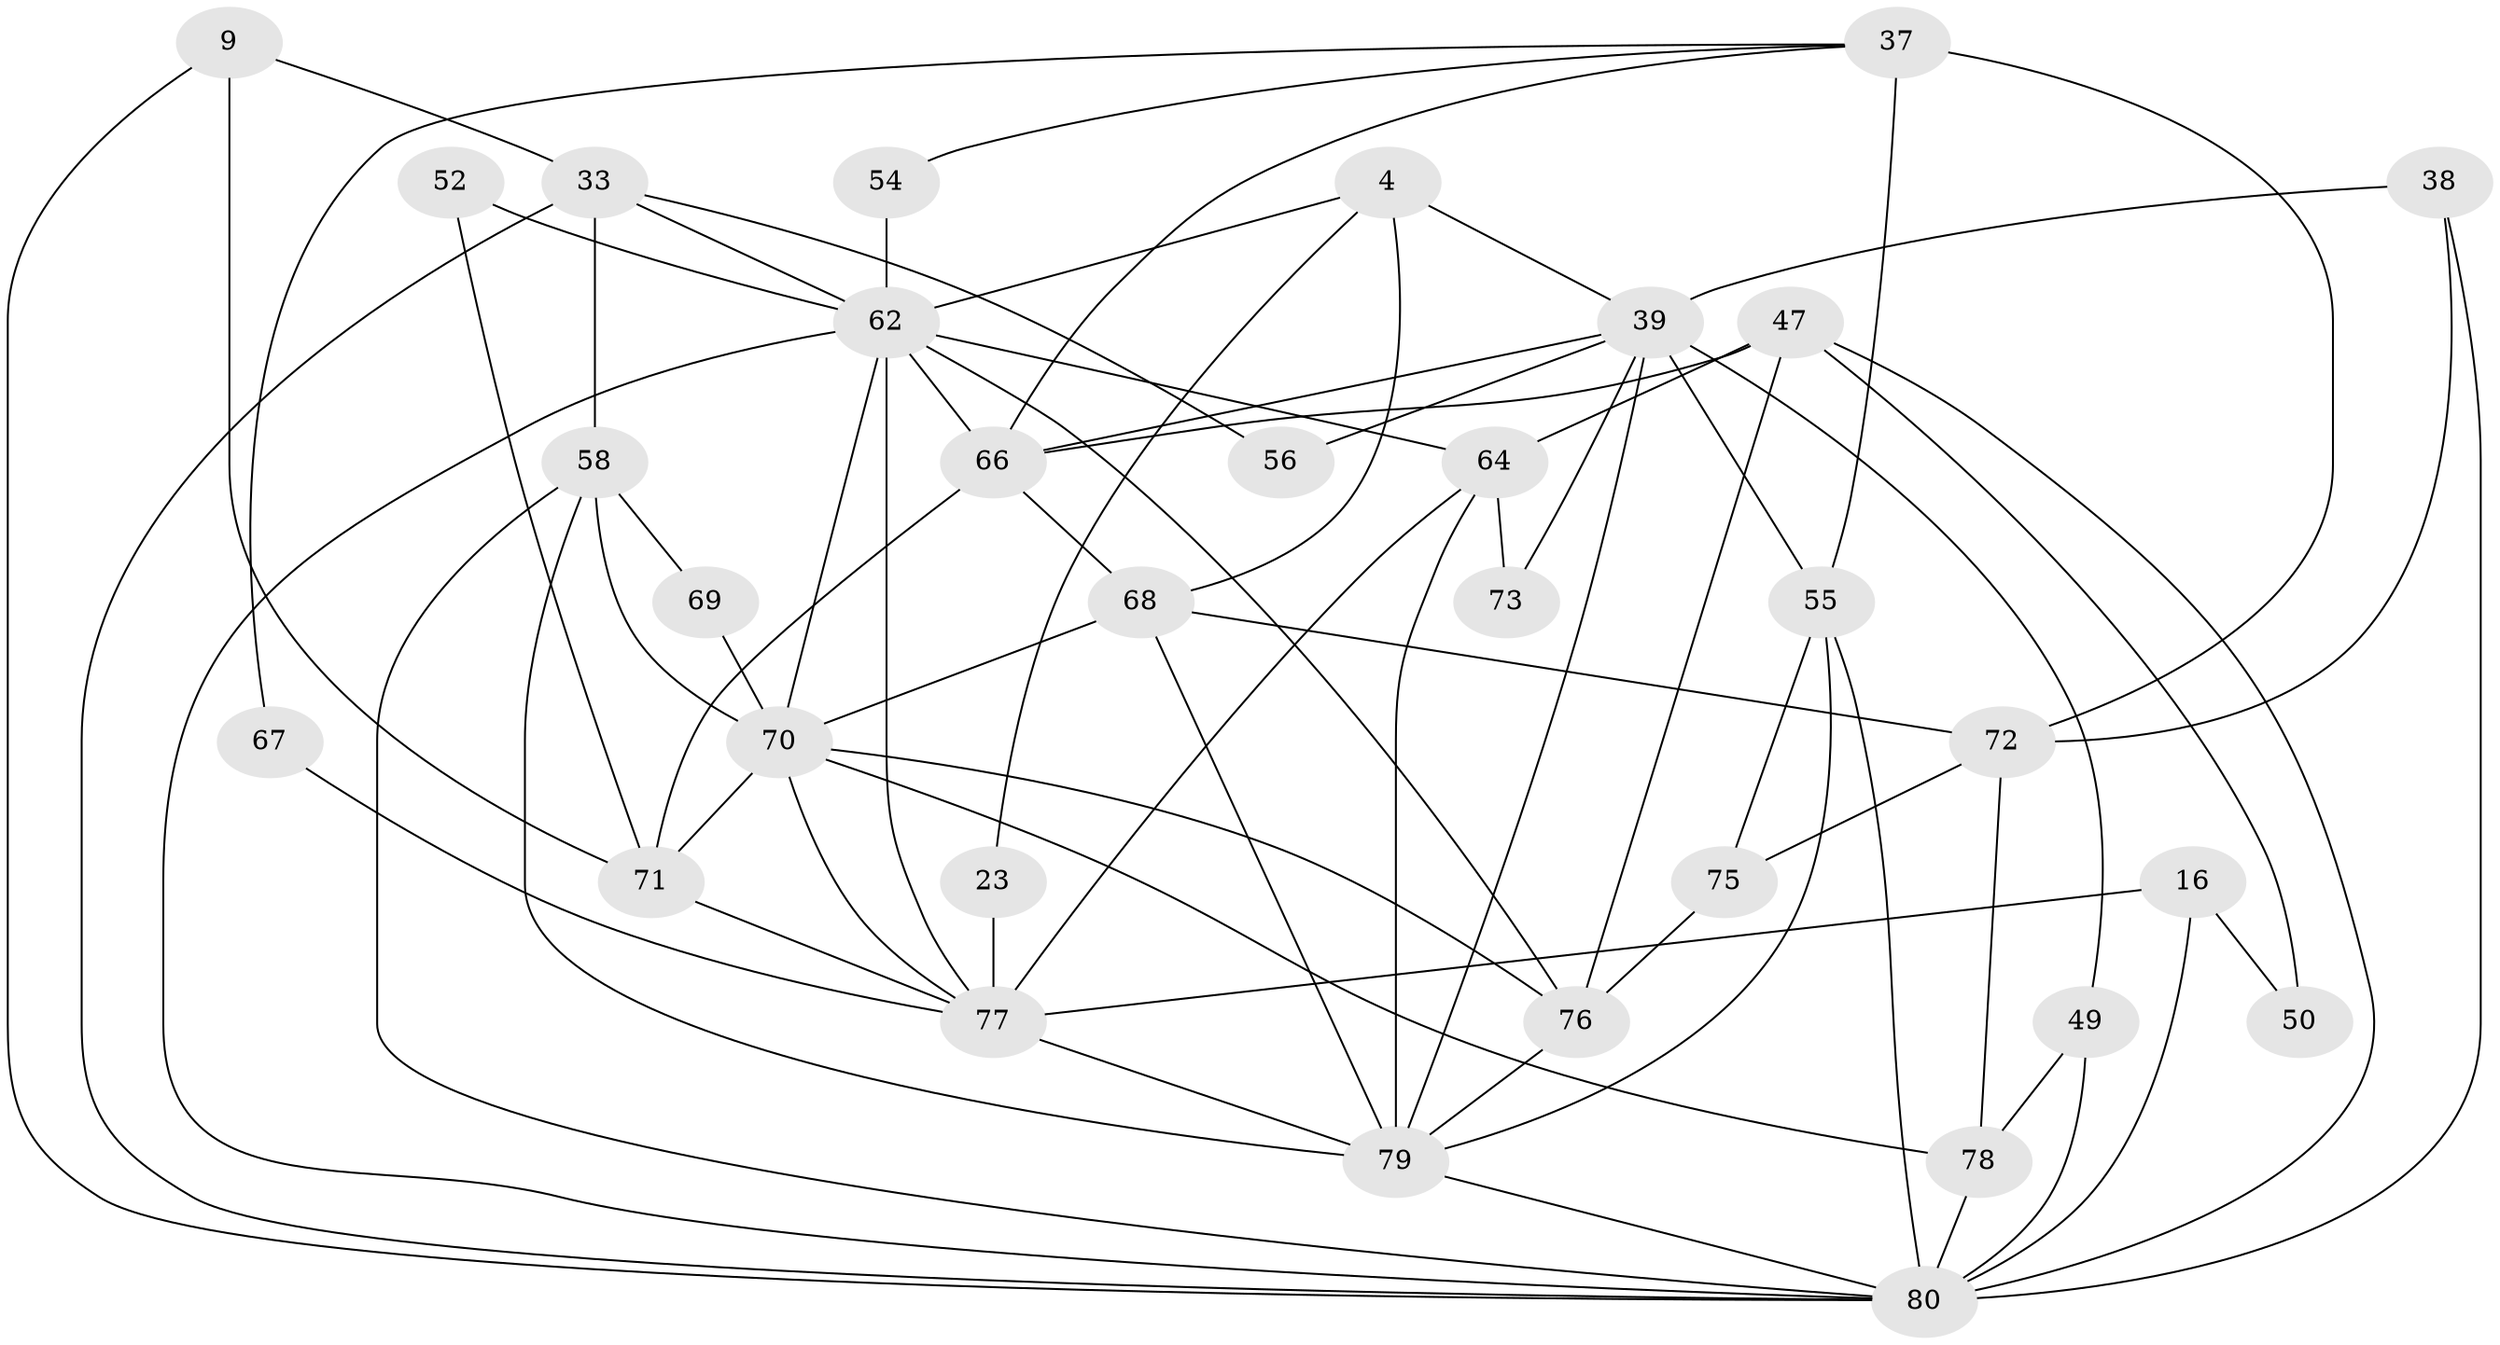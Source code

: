 // original degree distribution, {5: 0.175, 4: 0.35, 7: 0.025, 3: 0.2, 2: 0.15, 6: 0.075, 8: 0.025}
// Generated by graph-tools (version 1.1) at 2025/52/03/04/25 21:52:34]
// undirected, 32 vertices, 74 edges
graph export_dot {
graph [start="1"]
  node [color=gray90,style=filled];
  4;
  9;
  16;
  23;
  33 [super="+6"];
  37 [super="+32"];
  38;
  39 [super="+5+17"];
  47 [super="+43+8"];
  49 [super="+46"];
  50;
  52;
  54;
  55 [super="+19+44"];
  56;
  58 [super="+31+24"];
  62 [super="+20+42+59"];
  64 [super="+40"];
  66 [super="+61"];
  67;
  68 [super="+11+48"];
  69;
  70 [super="+21+36"];
  71 [super="+13+2"];
  72 [super="+1+29"];
  73;
  75 [super="+53"];
  76 [super="+35+57"];
  77 [super="+65+45"];
  78 [super="+63"];
  79 [super="+22+74"];
  80 [super="+18+60+34+51+30"];
  4 -- 23;
  4 -- 39 [weight=2];
  4 -- 68;
  4 -- 62;
  9 -- 33;
  9 -- 71 [weight=2];
  9 -- 80;
  16 -- 50;
  16 -- 80;
  16 -- 77 [weight=2];
  23 -- 77 [weight=3];
  33 -- 56;
  33 -- 62 [weight=2];
  33 -- 58 [weight=3];
  33 -- 80;
  37 -- 72 [weight=2];
  37 -- 67;
  37 -- 54;
  37 -- 55 [weight=2];
  37 -- 66;
  38 -- 39;
  38 -- 72;
  38 -- 80;
  39 -- 49 [weight=2];
  39 -- 56;
  39 -- 73;
  39 -- 66;
  39 -- 55 [weight=2];
  39 -- 79;
  47 -- 64 [weight=2];
  47 -- 66 [weight=2];
  47 -- 50;
  47 -- 76 [weight=3];
  47 -- 80;
  49 -- 78;
  49 -- 80 [weight=4];
  52 -- 71 [weight=2];
  52 -- 62;
  54 -- 62;
  55 -- 79 [weight=2];
  55 -- 75;
  55 -- 80;
  58 -- 79 [weight=2];
  58 -- 69;
  58 -- 80;
  58 -- 70;
  62 -- 76 [weight=3];
  62 -- 80 [weight=2];
  62 -- 77 [weight=2];
  62 -- 64 [weight=2];
  62 -- 66;
  62 -- 70 [weight=3];
  64 -- 73;
  64 -- 79 [weight=2];
  64 -- 77;
  66 -- 68;
  66 -- 71;
  67 -- 77;
  68 -- 70 [weight=2];
  68 -- 72 [weight=2];
  68 -- 79;
  69 -- 70;
  70 -- 71 [weight=2];
  70 -- 76;
  70 -- 77;
  70 -- 78;
  71 -- 77;
  72 -- 75;
  72 -- 78;
  75 -- 76;
  76 -- 79;
  77 -- 79 [weight=2];
  78 -- 80;
  79 -- 80 [weight=2];
}

